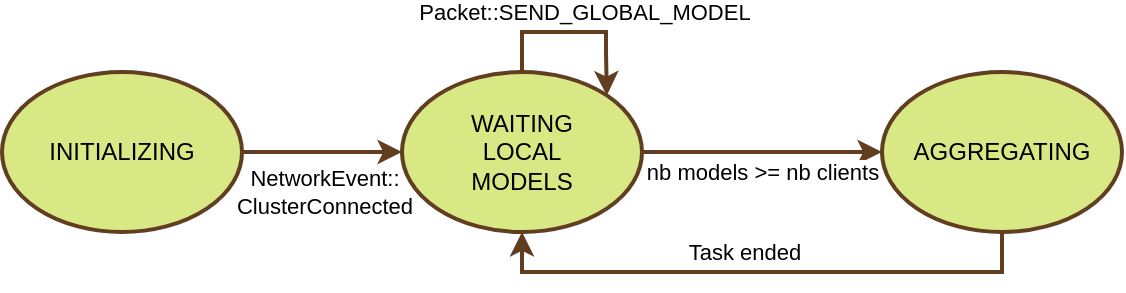 <mxfile version="24.7.7">
  <diagram name="Page-1" id="VZhvdZ_iOxEHKRR_BR3-">
    <mxGraphModel dx="910" dy="473" grid="1" gridSize="10" guides="1" tooltips="1" connect="1" arrows="1" fold="1" page="1" pageScale="1" pageWidth="850" pageHeight="1100" math="0" shadow="0">
      <root>
        <mxCell id="0" />
        <mxCell id="1" parent="0" />
        <mxCell id="zfAT_wPLxUreWq3P0kpd-22" style="edgeStyle=orthogonalEdgeStyle;rounded=0;orthogonalLoop=1;jettySize=auto;html=1;entryX=0;entryY=0.5;entryDx=0;entryDy=0;strokeColor=#613E20;strokeWidth=2;" edge="1" parent="1" source="zfAT_wPLxUreWq3P0kpd-1" target="zfAT_wPLxUreWq3P0kpd-20">
          <mxGeometry relative="1" as="geometry" />
        </mxCell>
        <mxCell id="zfAT_wPLxUreWq3P0kpd-30" value="NetworkEvent::&lt;div&gt;ClusterConnected&lt;/div&gt;" style="edgeLabel;html=1;align=center;verticalAlign=middle;resizable=0;points=[];" vertex="1" connectable="0" parent="zfAT_wPLxUreWq3P0kpd-22">
          <mxGeometry x="0.26" y="-2" relative="1" as="geometry">
            <mxPoint x="-10" y="18" as="offset" />
          </mxGeometry>
        </mxCell>
        <mxCell id="zfAT_wPLxUreWq3P0kpd-1" value="INITIALIZING" style="ellipse;whiteSpace=wrap;html=1;strokeColor=#613E20;fillColor=#D7E884;strokeWidth=2;" vertex="1" parent="1">
          <mxGeometry x="180" y="360" width="120" height="80" as="geometry" />
        </mxCell>
        <mxCell id="zfAT_wPLxUreWq3P0kpd-26" style="edgeStyle=orthogonalEdgeStyle;rounded=0;orthogonalLoop=1;jettySize=auto;html=1;entryX=0;entryY=0.5;entryDx=0;entryDy=0;strokeColor=#613E20;strokeWidth=2;" edge="1" parent="1" source="zfAT_wPLxUreWq3P0kpd-20" target="zfAT_wPLxUreWq3P0kpd-25">
          <mxGeometry relative="1" as="geometry" />
        </mxCell>
        <mxCell id="zfAT_wPLxUreWq3P0kpd-27" value="nb models &amp;gt;= nb clients" style="edgeLabel;html=1;align=center;verticalAlign=middle;resizable=0;points=[];" vertex="1" connectable="0" parent="zfAT_wPLxUreWq3P0kpd-26">
          <mxGeometry x="0.273" y="2" relative="1" as="geometry">
            <mxPoint x="-17" y="12" as="offset" />
          </mxGeometry>
        </mxCell>
        <mxCell id="zfAT_wPLxUreWq3P0kpd-20" value="WAITING&lt;br&gt;LOCAL&lt;br&gt;MODELS" style="ellipse;whiteSpace=wrap;html=1;strokeColor=#613E20;fillColor=#D7E884;strokeWidth=2;" vertex="1" parent="1">
          <mxGeometry x="380" y="360" width="120" height="80" as="geometry" />
        </mxCell>
        <mxCell id="zfAT_wPLxUreWq3P0kpd-23" style="edgeStyle=orthogonalEdgeStyle;rounded=0;orthogonalLoop=1;jettySize=auto;html=1;entryX=1;entryY=0;entryDx=0;entryDy=0;strokeColor=#613E20;strokeWidth=2;" edge="1" parent="1" source="zfAT_wPLxUreWq3P0kpd-20" target="zfAT_wPLxUreWq3P0kpd-20">
          <mxGeometry relative="1" as="geometry">
            <Array as="points">
              <mxPoint x="440" y="340" />
              <mxPoint x="482" y="340" />
              <mxPoint x="482" y="350" />
            </Array>
          </mxGeometry>
        </mxCell>
        <mxCell id="zfAT_wPLxUreWq3P0kpd-24" value="Packet::SEND_GLOBAL_MODEL" style="edgeLabel;html=1;align=center;verticalAlign=middle;resizable=0;points=[];" vertex="1" connectable="0" parent="zfAT_wPLxUreWq3P0kpd-23">
          <mxGeometry x="-0.156" y="2" relative="1" as="geometry">
            <mxPoint x="11" y="-8" as="offset" />
          </mxGeometry>
        </mxCell>
        <mxCell id="zfAT_wPLxUreWq3P0kpd-28" style="edgeStyle=orthogonalEdgeStyle;rounded=0;orthogonalLoop=1;jettySize=auto;html=1;entryX=0.5;entryY=1;entryDx=0;entryDy=0;strokeColor=#613E20;strokeWidth=2;" edge="1" parent="1" source="zfAT_wPLxUreWq3P0kpd-25" target="zfAT_wPLxUreWq3P0kpd-20">
          <mxGeometry relative="1" as="geometry">
            <Array as="points">
              <mxPoint x="680" y="460" />
              <mxPoint x="440" y="460" />
            </Array>
          </mxGeometry>
        </mxCell>
        <mxCell id="zfAT_wPLxUreWq3P0kpd-29" value="Task ended" style="edgeLabel;html=1;align=center;verticalAlign=middle;resizable=0;points=[];" vertex="1" connectable="0" parent="zfAT_wPLxUreWq3P0kpd-28">
          <mxGeometry x="-0.092" y="-3" relative="1" as="geometry">
            <mxPoint x="-22" y="-7" as="offset" />
          </mxGeometry>
        </mxCell>
        <mxCell id="zfAT_wPLxUreWq3P0kpd-25" value="AGGREGATING" style="ellipse;whiteSpace=wrap;html=1;strokeColor=#613E20;fillColor=#D7E884;strokeWidth=2;" vertex="1" parent="1">
          <mxGeometry x="620" y="360" width="120" height="80" as="geometry" />
        </mxCell>
      </root>
    </mxGraphModel>
  </diagram>
</mxfile>
